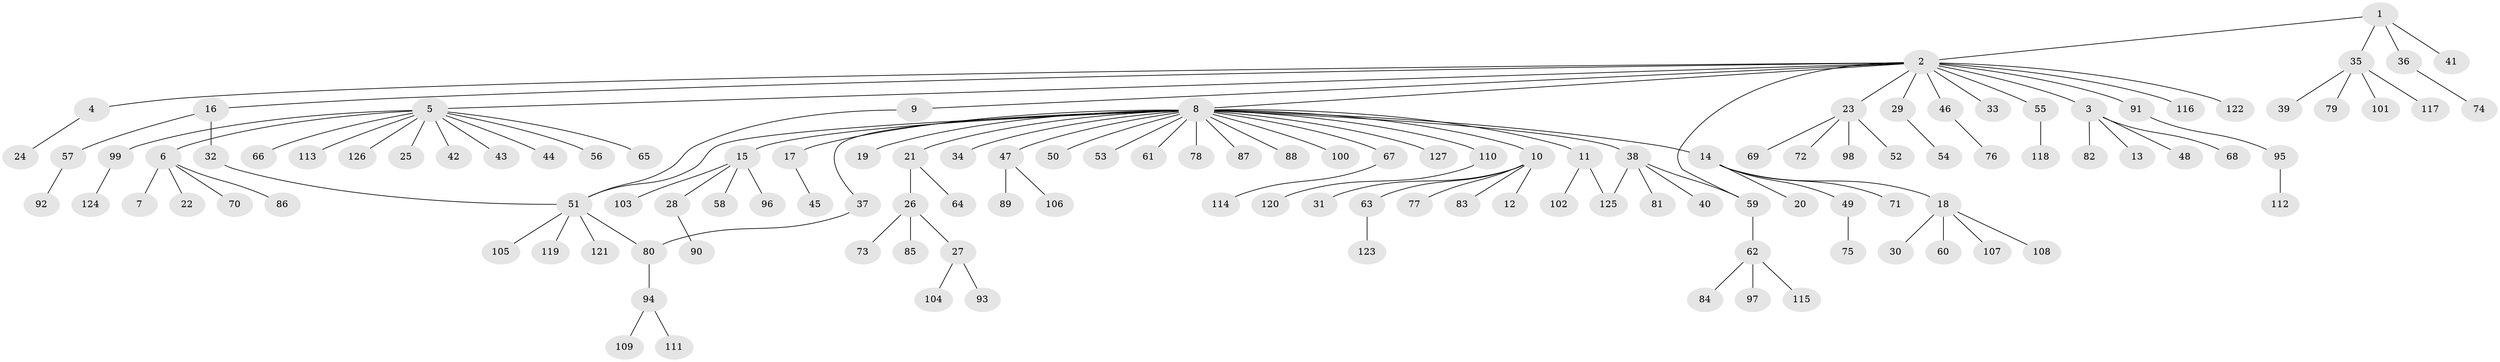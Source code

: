 // coarse degree distribution, {1: 0.671875, 3: 0.140625, 2: 0.125, 14: 0.015625, 5: 0.015625, 19: 0.015625, 10: 0.015625}
// Generated by graph-tools (version 1.1) at 2025/36/03/04/25 23:36:40]
// undirected, 127 vertices, 131 edges
graph export_dot {
  node [color=gray90,style=filled];
  1;
  2;
  3;
  4;
  5;
  6;
  7;
  8;
  9;
  10;
  11;
  12;
  13;
  14;
  15;
  16;
  17;
  18;
  19;
  20;
  21;
  22;
  23;
  24;
  25;
  26;
  27;
  28;
  29;
  30;
  31;
  32;
  33;
  34;
  35;
  36;
  37;
  38;
  39;
  40;
  41;
  42;
  43;
  44;
  45;
  46;
  47;
  48;
  49;
  50;
  51;
  52;
  53;
  54;
  55;
  56;
  57;
  58;
  59;
  60;
  61;
  62;
  63;
  64;
  65;
  66;
  67;
  68;
  69;
  70;
  71;
  72;
  73;
  74;
  75;
  76;
  77;
  78;
  79;
  80;
  81;
  82;
  83;
  84;
  85;
  86;
  87;
  88;
  89;
  90;
  91;
  92;
  93;
  94;
  95;
  96;
  97;
  98;
  99;
  100;
  101;
  102;
  103;
  104;
  105;
  106;
  107;
  108;
  109;
  110;
  111;
  112;
  113;
  114;
  115;
  116;
  117;
  118;
  119;
  120;
  121;
  122;
  123;
  124;
  125;
  126;
  127;
  1 -- 2;
  1 -- 35;
  1 -- 36;
  1 -- 41;
  2 -- 3;
  2 -- 4;
  2 -- 5;
  2 -- 8;
  2 -- 9;
  2 -- 16;
  2 -- 23;
  2 -- 29;
  2 -- 33;
  2 -- 46;
  2 -- 55;
  2 -- 59;
  2 -- 91;
  2 -- 116;
  2 -- 122;
  3 -- 13;
  3 -- 48;
  3 -- 68;
  3 -- 82;
  4 -- 24;
  5 -- 6;
  5 -- 25;
  5 -- 42;
  5 -- 43;
  5 -- 44;
  5 -- 56;
  5 -- 65;
  5 -- 66;
  5 -- 99;
  5 -- 113;
  5 -- 126;
  6 -- 7;
  6 -- 22;
  6 -- 70;
  6 -- 86;
  8 -- 10;
  8 -- 11;
  8 -- 14;
  8 -- 15;
  8 -- 17;
  8 -- 19;
  8 -- 21;
  8 -- 34;
  8 -- 37;
  8 -- 38;
  8 -- 47;
  8 -- 50;
  8 -- 51;
  8 -- 53;
  8 -- 61;
  8 -- 67;
  8 -- 78;
  8 -- 87;
  8 -- 88;
  8 -- 100;
  8 -- 110;
  8 -- 127;
  9 -- 51;
  10 -- 12;
  10 -- 31;
  10 -- 63;
  10 -- 77;
  10 -- 83;
  11 -- 102;
  11 -- 125;
  14 -- 18;
  14 -- 20;
  14 -- 49;
  14 -- 71;
  15 -- 28;
  15 -- 58;
  15 -- 96;
  15 -- 103;
  16 -- 32;
  16 -- 57;
  17 -- 45;
  18 -- 30;
  18 -- 60;
  18 -- 107;
  18 -- 108;
  21 -- 26;
  21 -- 64;
  23 -- 52;
  23 -- 69;
  23 -- 72;
  23 -- 98;
  26 -- 27;
  26 -- 73;
  26 -- 85;
  27 -- 93;
  27 -- 104;
  28 -- 90;
  29 -- 54;
  32 -- 51;
  35 -- 39;
  35 -- 79;
  35 -- 101;
  35 -- 117;
  36 -- 74;
  37 -- 80;
  38 -- 40;
  38 -- 59;
  38 -- 81;
  38 -- 125;
  46 -- 76;
  47 -- 89;
  47 -- 106;
  49 -- 75;
  51 -- 80;
  51 -- 105;
  51 -- 119;
  51 -- 121;
  55 -- 118;
  57 -- 92;
  59 -- 62;
  62 -- 84;
  62 -- 97;
  62 -- 115;
  63 -- 123;
  67 -- 114;
  80 -- 94;
  91 -- 95;
  94 -- 109;
  94 -- 111;
  95 -- 112;
  99 -- 124;
  110 -- 120;
}
